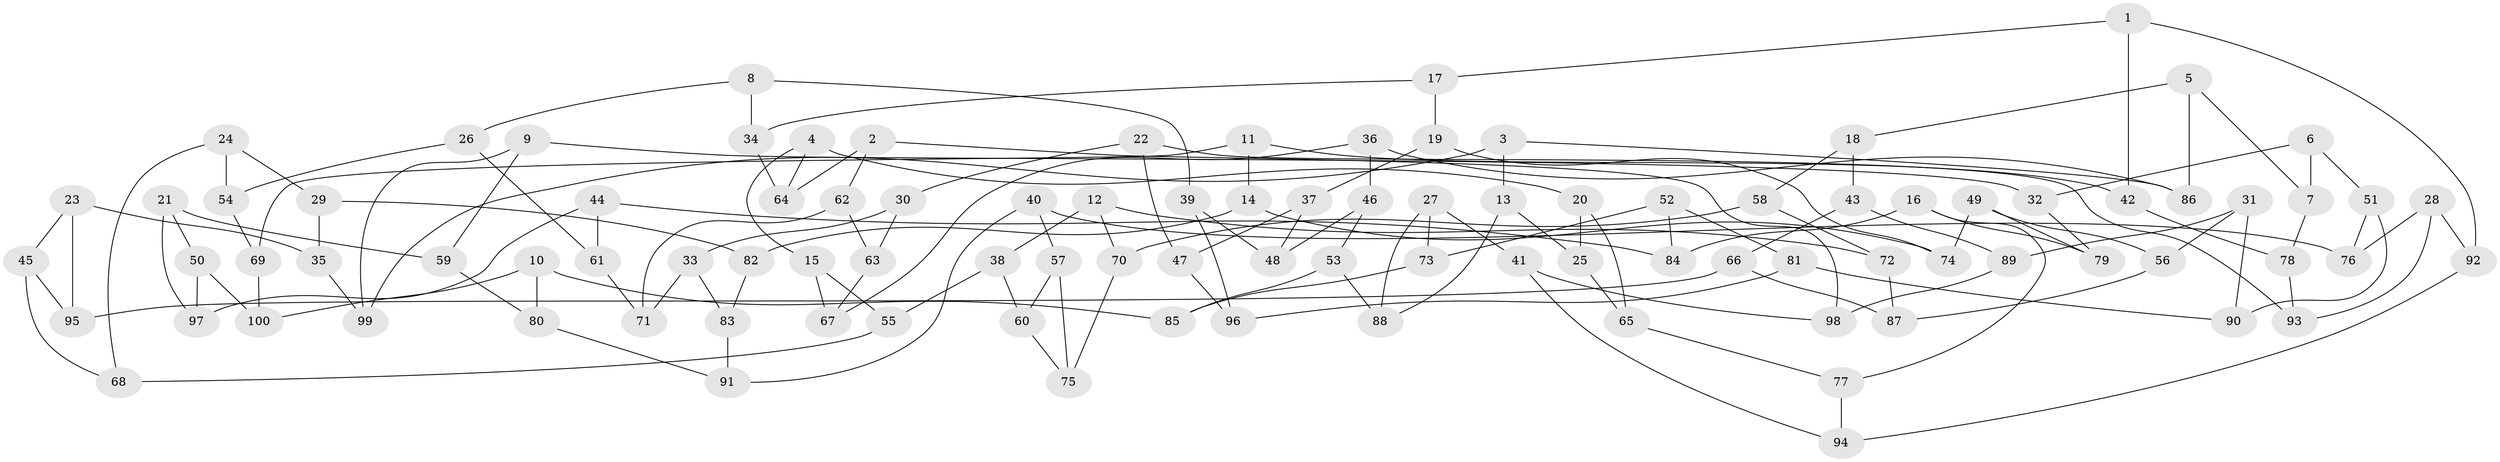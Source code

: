 // Generated by graph-tools (version 1.1) at 2025/11/02/21/25 10:11:15]
// undirected, 100 vertices, 150 edges
graph export_dot {
graph [start="1"]
  node [color=gray90,style=filled];
  1;
  2;
  3;
  4;
  5;
  6;
  7;
  8;
  9;
  10;
  11;
  12;
  13;
  14;
  15;
  16;
  17;
  18;
  19;
  20;
  21;
  22;
  23;
  24;
  25;
  26;
  27;
  28;
  29;
  30;
  31;
  32;
  33;
  34;
  35;
  36;
  37;
  38;
  39;
  40;
  41;
  42;
  43;
  44;
  45;
  46;
  47;
  48;
  49;
  50;
  51;
  52;
  53;
  54;
  55;
  56;
  57;
  58;
  59;
  60;
  61;
  62;
  63;
  64;
  65;
  66;
  67;
  68;
  69;
  70;
  71;
  72;
  73;
  74;
  75;
  76;
  77;
  78;
  79;
  80;
  81;
  82;
  83;
  84;
  85;
  86;
  87;
  88;
  89;
  90;
  91;
  92;
  93;
  94;
  95;
  96;
  97;
  98;
  99;
  100;
  1 -- 42;
  1 -- 92;
  1 -- 17;
  2 -- 62;
  2 -- 64;
  2 -- 98;
  3 -- 99;
  3 -- 86;
  3 -- 13;
  4 -- 20;
  4 -- 64;
  4 -- 15;
  5 -- 18;
  5 -- 7;
  5 -- 86;
  6 -- 51;
  6 -- 32;
  6 -- 7;
  7 -- 78;
  8 -- 34;
  8 -- 39;
  8 -- 26;
  9 -- 32;
  9 -- 59;
  9 -- 99;
  10 -- 85;
  10 -- 80;
  10 -- 100;
  11 -- 69;
  11 -- 14;
  11 -- 42;
  12 -- 70;
  12 -- 38;
  12 -- 72;
  13 -- 25;
  13 -- 88;
  14 -- 74;
  14 -- 82;
  15 -- 55;
  15 -- 67;
  16 -- 79;
  16 -- 84;
  16 -- 77;
  17 -- 19;
  17 -- 34;
  18 -- 58;
  18 -- 43;
  19 -- 37;
  19 -- 74;
  20 -- 65;
  20 -- 25;
  21 -- 59;
  21 -- 50;
  21 -- 97;
  22 -- 30;
  22 -- 47;
  22 -- 93;
  23 -- 95;
  23 -- 35;
  23 -- 45;
  24 -- 54;
  24 -- 29;
  24 -- 68;
  25 -- 65;
  26 -- 54;
  26 -- 61;
  27 -- 41;
  27 -- 73;
  27 -- 88;
  28 -- 92;
  28 -- 76;
  28 -- 93;
  29 -- 35;
  29 -- 82;
  30 -- 63;
  30 -- 33;
  31 -- 90;
  31 -- 89;
  31 -- 56;
  32 -- 79;
  33 -- 71;
  33 -- 83;
  34 -- 64;
  35 -- 99;
  36 -- 86;
  36 -- 67;
  36 -- 46;
  37 -- 48;
  37 -- 47;
  38 -- 55;
  38 -- 60;
  39 -- 96;
  39 -- 48;
  40 -- 57;
  40 -- 76;
  40 -- 91;
  41 -- 98;
  41 -- 94;
  42 -- 78;
  43 -- 66;
  43 -- 89;
  44 -- 61;
  44 -- 97;
  44 -- 84;
  45 -- 95;
  45 -- 68;
  46 -- 53;
  46 -- 48;
  47 -- 96;
  49 -- 74;
  49 -- 56;
  49 -- 79;
  50 -- 100;
  50 -- 97;
  51 -- 90;
  51 -- 76;
  52 -- 81;
  52 -- 73;
  52 -- 84;
  53 -- 88;
  53 -- 85;
  54 -- 69;
  55 -- 68;
  56 -- 87;
  57 -- 75;
  57 -- 60;
  58 -- 72;
  58 -- 70;
  59 -- 80;
  60 -- 75;
  61 -- 71;
  62 -- 71;
  62 -- 63;
  63 -- 67;
  65 -- 77;
  66 -- 87;
  66 -- 95;
  69 -- 100;
  70 -- 75;
  72 -- 87;
  73 -- 85;
  77 -- 94;
  78 -- 93;
  80 -- 91;
  81 -- 90;
  81 -- 96;
  82 -- 83;
  83 -- 91;
  89 -- 98;
  92 -- 94;
}

